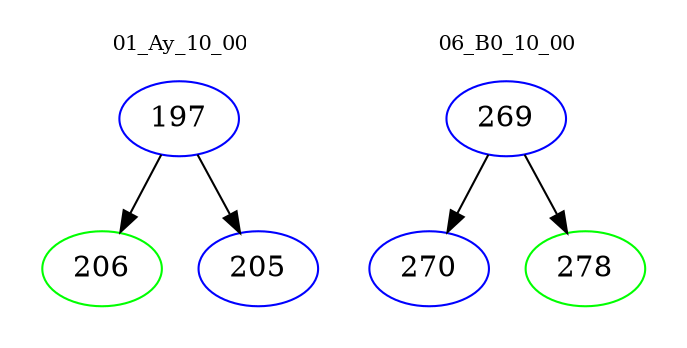 digraph{
subgraph cluster_0 {
color = white
label = "01_Ay_10_00";
fontsize=10;
T0_197 [label="197", color="blue"]
T0_197 -> T0_206 [color="black"]
T0_206 [label="206", color="green"]
T0_197 -> T0_205 [color="black"]
T0_205 [label="205", color="blue"]
}
subgraph cluster_1 {
color = white
label = "06_B0_10_00";
fontsize=10;
T1_269 [label="269", color="blue"]
T1_269 -> T1_270 [color="black"]
T1_270 [label="270", color="blue"]
T1_269 -> T1_278 [color="black"]
T1_278 [label="278", color="green"]
}
}

